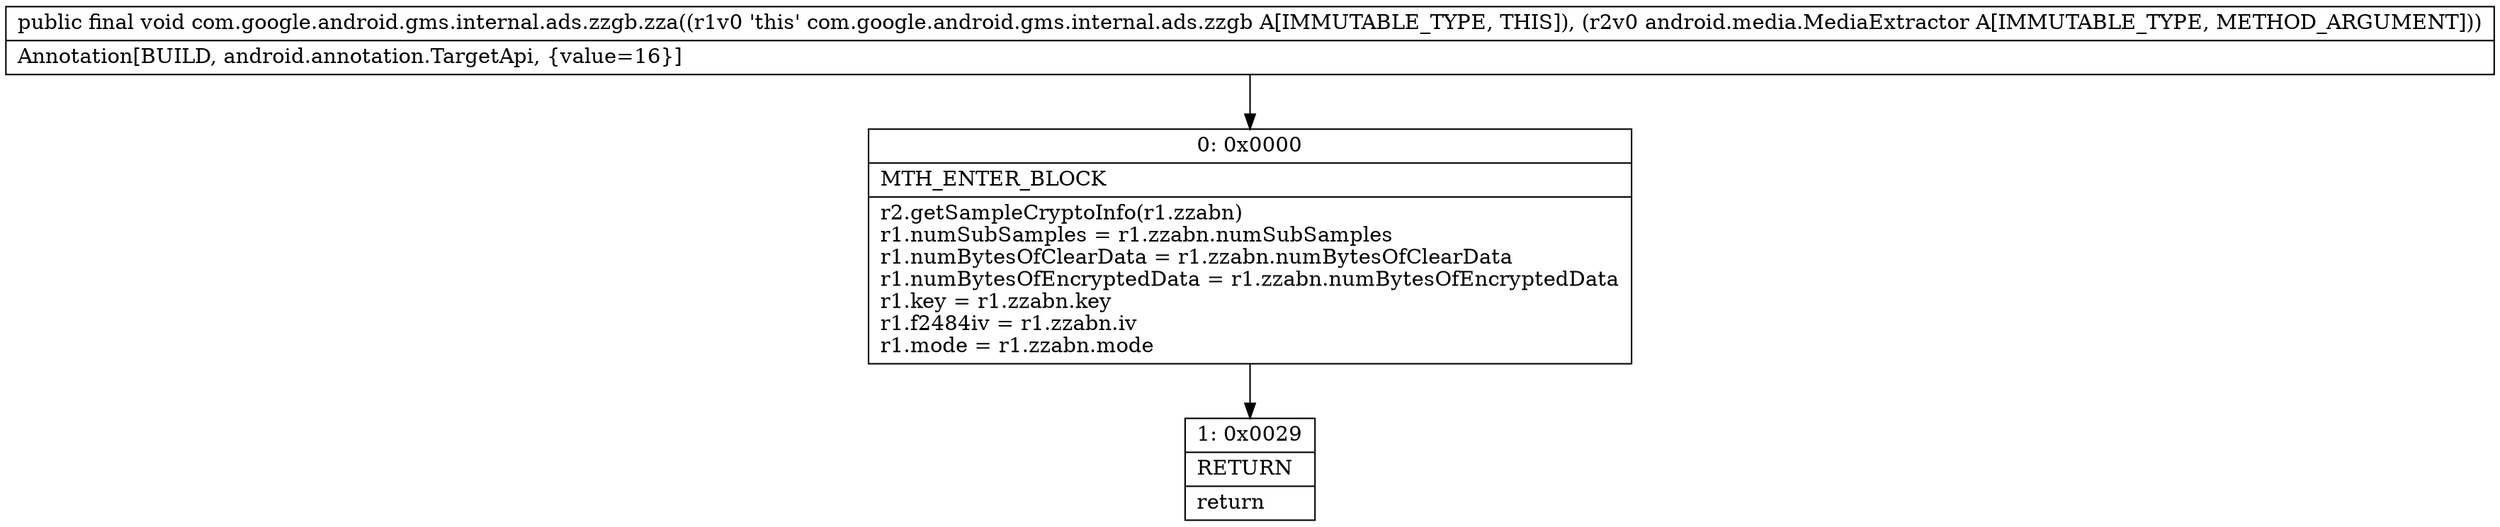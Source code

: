 digraph "CFG forcom.google.android.gms.internal.ads.zzgb.zza(Landroid\/media\/MediaExtractor;)V" {
Node_0 [shape=record,label="{0\:\ 0x0000|MTH_ENTER_BLOCK\l|r2.getSampleCryptoInfo(r1.zzabn)\lr1.numSubSamples = r1.zzabn.numSubSamples\lr1.numBytesOfClearData = r1.zzabn.numBytesOfClearData\lr1.numBytesOfEncryptedData = r1.zzabn.numBytesOfEncryptedData\lr1.key = r1.zzabn.key\lr1.f2484iv = r1.zzabn.iv\lr1.mode = r1.zzabn.mode\l}"];
Node_1 [shape=record,label="{1\:\ 0x0029|RETURN\l|return\l}"];
MethodNode[shape=record,label="{public final void com.google.android.gms.internal.ads.zzgb.zza((r1v0 'this' com.google.android.gms.internal.ads.zzgb A[IMMUTABLE_TYPE, THIS]), (r2v0 android.media.MediaExtractor A[IMMUTABLE_TYPE, METHOD_ARGUMENT]))  | Annotation[BUILD, android.annotation.TargetApi, \{value=16\}]\l}"];
MethodNode -> Node_0;
Node_0 -> Node_1;
}

